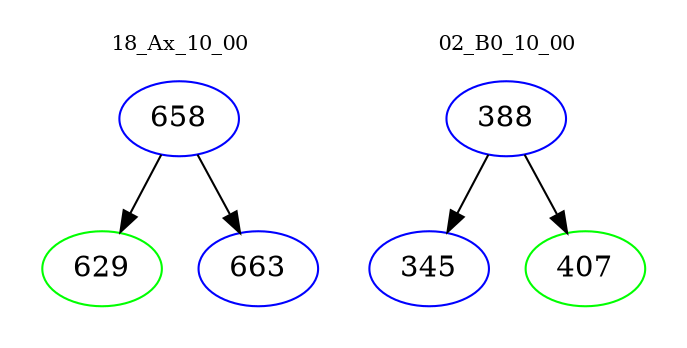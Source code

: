digraph{
subgraph cluster_0 {
color = white
label = "18_Ax_10_00";
fontsize=10;
T0_658 [label="658", color="blue"]
T0_658 -> T0_629 [color="black"]
T0_629 [label="629", color="green"]
T0_658 -> T0_663 [color="black"]
T0_663 [label="663", color="blue"]
}
subgraph cluster_1 {
color = white
label = "02_B0_10_00";
fontsize=10;
T1_388 [label="388", color="blue"]
T1_388 -> T1_345 [color="black"]
T1_345 [label="345", color="blue"]
T1_388 -> T1_407 [color="black"]
T1_407 [label="407", color="green"]
}
}

